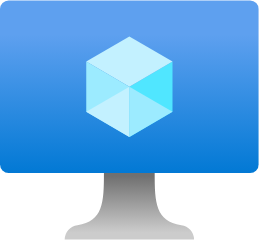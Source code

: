 <mxfile version="21.5.2" type="github">
  <diagram name="Page-1" id="TYEY5Xl-pdU0jA0OsoXZ">
    <mxGraphModel dx="709" dy="826" grid="1" gridSize="10" guides="1" tooltips="1" connect="1" arrows="1" fold="1" page="1" pageScale="1" pageWidth="850" pageHeight="1100" math="0" shadow="0">
      <root>
        <mxCell id="0" />
        <mxCell id="1" parent="0" />
        <mxCell id="I8i-qTSy3NzaDd4TFS07-1" value="" style="image;aspect=fixed;html=1;points=[];align=center;fontSize=12;image=img/lib/azure2/compute/Virtual_Machine.svg;" vertex="1" parent="1">
          <mxGeometry x="110" y="360" width="129.38" height="120" as="geometry" />
        </mxCell>
      </root>
    </mxGraphModel>
  </diagram>
</mxfile>
